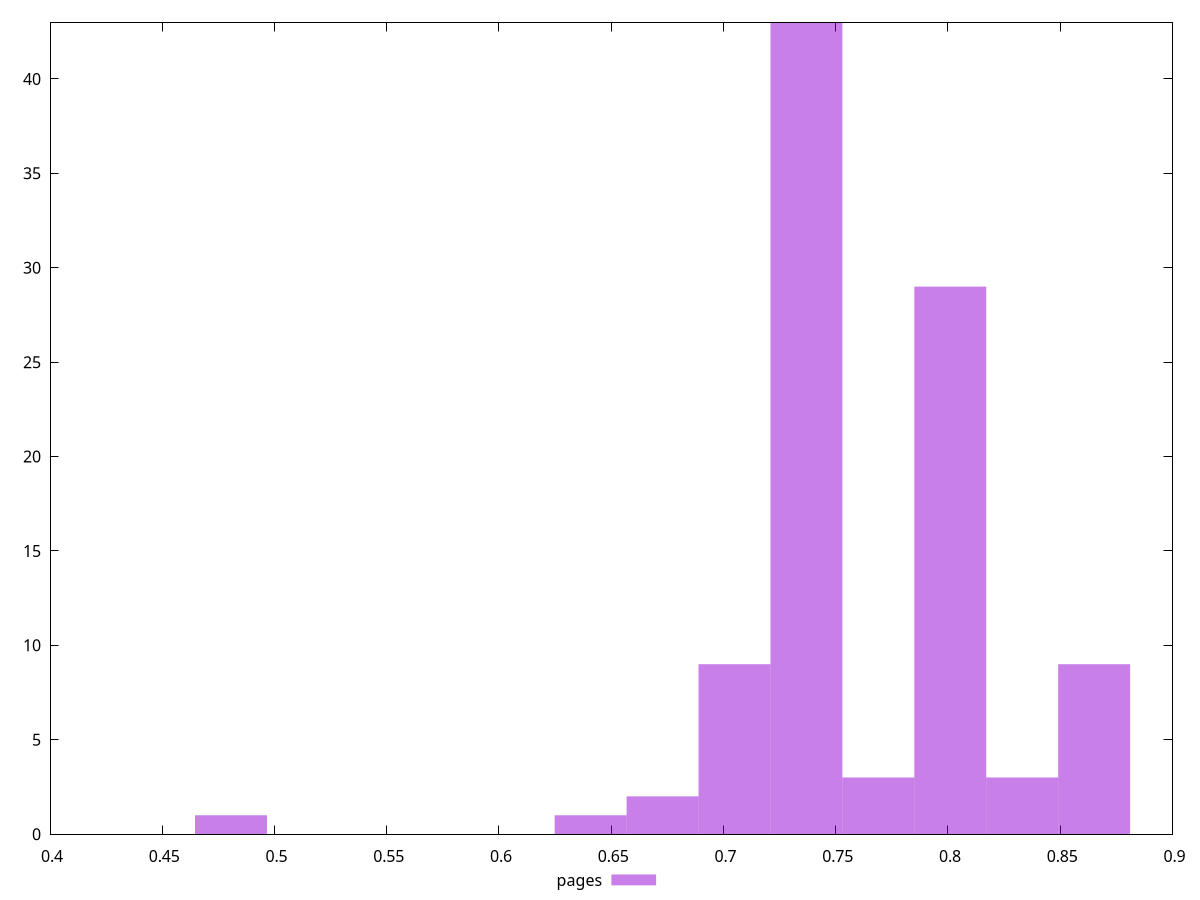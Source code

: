 $_pages <<EOF
0.480611741617439 1
0.7048972210389106 9
0.8330603521368943 3
0.8651011349113903 9
0.7369380038134066 43
0.8010195693623984 29
0.6728564382644147 2
0.7689787865879025 3
0.6408156554899187 1
EOF
set key outside below
set terminal pngcairo
set output "report_00004_2020-11-02T20-21-41.718Z/uses-http2/pages//hist.png"
set yrange [0:43]
set boxwidth 0.032040782774495936
set style fill transparent solid 0.5 noborder
plot $_pages title "pages" with boxes ,